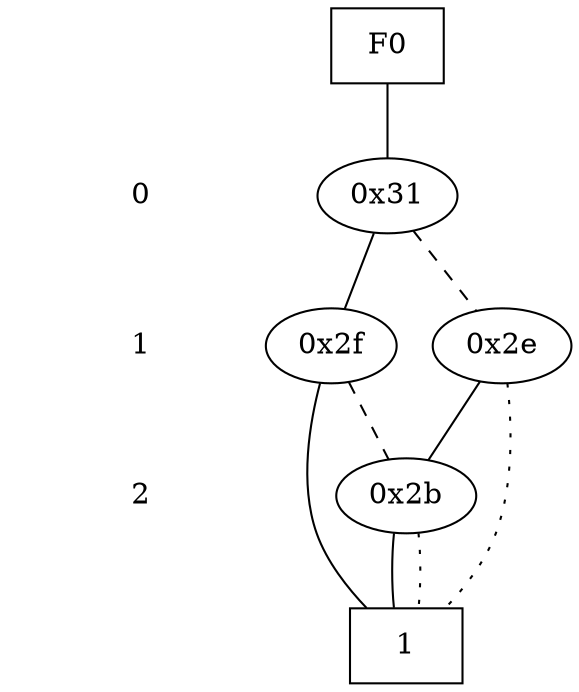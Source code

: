 digraph "DD" {
size = "7.5,10"
center = true;
edge [dir = none];
{ node [shape = plaintext];
  edge [style = invis];
  "CONST NODES" [style = invis];
" 0 " -> " 1 " -> " 2 " -> "CONST NODES"; 
}
{ rank = same; node [shape = box]; edge [style = invis];
"F0"; }
{ rank = same; " 0 ";
"0x31";
}
{ rank = same; " 1 ";
"0x2f";
"0x2e";
}
{ rank = same; " 2 ";
"0x2b";
}
{ rank = same; "CONST NODES";
{ node [shape = box]; "0x25";
}
}
"F0" -> "0x31" [style = solid];
"0x31" -> "0x2f";
"0x31" -> "0x2e" [style = dashed];
"0x2f" -> "0x25";
"0x2f" -> "0x2b" [style = dashed];
"0x2e" -> "0x2b";
"0x2e" -> "0x25" [style = dotted];
"0x2b" -> "0x25";
"0x2b" -> "0x25" [style = dotted];
"0x25" [label = "1"];
}

